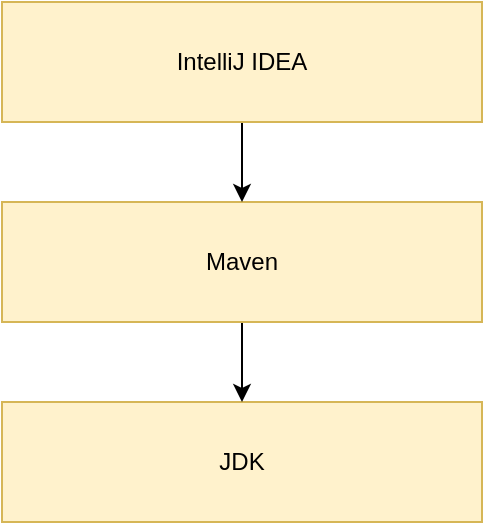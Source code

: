 <mxfile version="13.7.7" type="device"><diagram id="O6Le_wQS-tCUpeL1nsKL" name="Page-1"><mxGraphModel dx="1995" dy="1136" grid="1" gridSize="10" guides="1" tooltips="1" connect="1" arrows="1" fold="1" page="1" pageScale="1" pageWidth="850" pageHeight="1100" math="0" shadow="0"><root><mxCell id="0"/><mxCell id="1" parent="0"/><mxCell id="OqB6SC8sNHQUNX5CqWcv-1" value="JDK" style="rounded=0;whiteSpace=wrap;html=1;fillColor=#fff2cc;strokeColor=#d6b656;" vertex="1" parent="1"><mxGeometry x="240" y="570" width="240" height="60" as="geometry"/></mxCell><mxCell id="OqB6SC8sNHQUNX5CqWcv-5" style="edgeStyle=orthogonalEdgeStyle;rounded=0;orthogonalLoop=1;jettySize=auto;html=1;exitX=0.5;exitY=1;exitDx=0;exitDy=0;" edge="1" parent="1" source="OqB6SC8sNHQUNX5CqWcv-2" target="OqB6SC8sNHQUNX5CqWcv-1"><mxGeometry relative="1" as="geometry"/></mxCell><mxCell id="OqB6SC8sNHQUNX5CqWcv-2" value="Maven" style="rounded=0;whiteSpace=wrap;html=1;fillColor=#fff2cc;strokeColor=#d6b656;" vertex="1" parent="1"><mxGeometry x="240" y="470" width="240" height="60" as="geometry"/></mxCell><mxCell id="OqB6SC8sNHQUNX5CqWcv-4" style="edgeStyle=orthogonalEdgeStyle;rounded=0;orthogonalLoop=1;jettySize=auto;html=1;exitX=0.5;exitY=1;exitDx=0;exitDy=0;entryX=0.5;entryY=0;entryDx=0;entryDy=0;" edge="1" parent="1" source="OqB6SC8sNHQUNX5CqWcv-3" target="OqB6SC8sNHQUNX5CqWcv-2"><mxGeometry relative="1" as="geometry"/></mxCell><mxCell id="OqB6SC8sNHQUNX5CqWcv-3" value="IntelliJ IDEA" style="rounded=0;whiteSpace=wrap;html=1;fillColor=#fff2cc;strokeColor=#d6b656;" vertex="1" parent="1"><mxGeometry x="240" y="370" width="240" height="60" as="geometry"/></mxCell></root></mxGraphModel></diagram></mxfile>